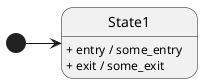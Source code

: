 @startuml
hide empty description
[*] -r-> State1
State1 : + entry / some_entry
State1 : + exit / some_exit
@enduml